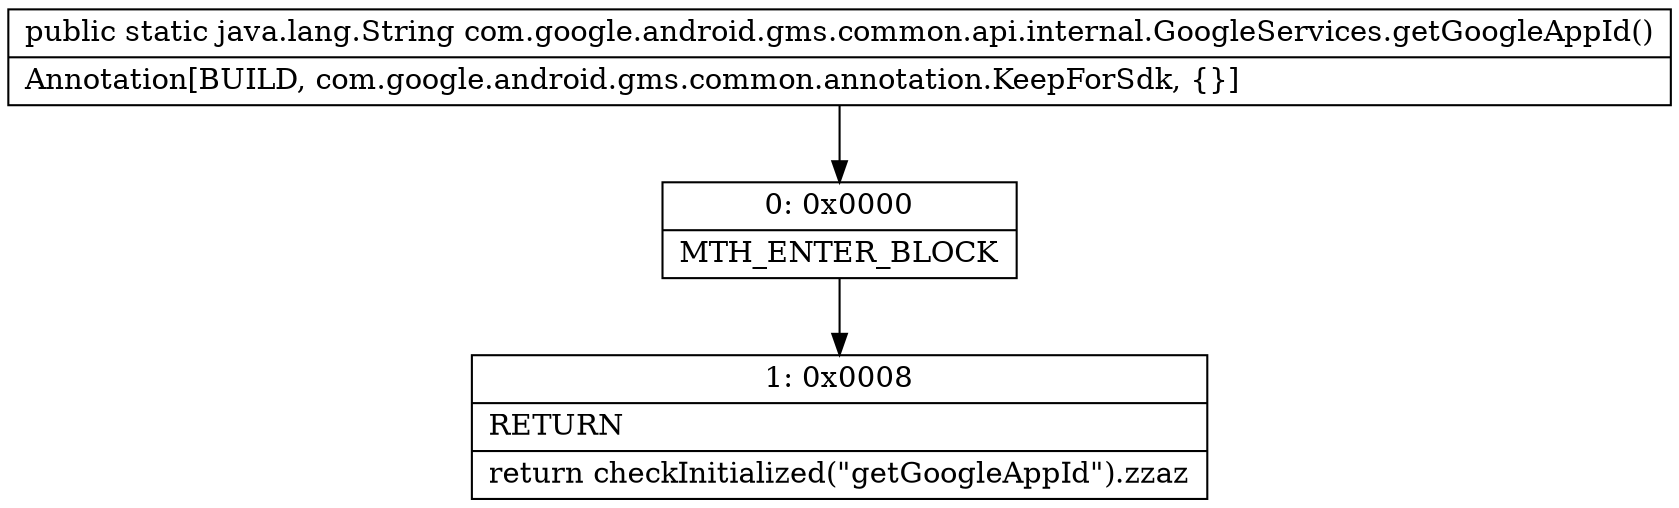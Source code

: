digraph "CFG forcom.google.android.gms.common.api.internal.GoogleServices.getGoogleAppId()Ljava\/lang\/String;" {
Node_0 [shape=record,label="{0\:\ 0x0000|MTH_ENTER_BLOCK\l}"];
Node_1 [shape=record,label="{1\:\ 0x0008|RETURN\l|return checkInitialized(\"getGoogleAppId\").zzaz\l}"];
MethodNode[shape=record,label="{public static java.lang.String com.google.android.gms.common.api.internal.GoogleServices.getGoogleAppId()  | Annotation[BUILD, com.google.android.gms.common.annotation.KeepForSdk, \{\}]\l}"];
MethodNode -> Node_0;
Node_0 -> Node_1;
}

